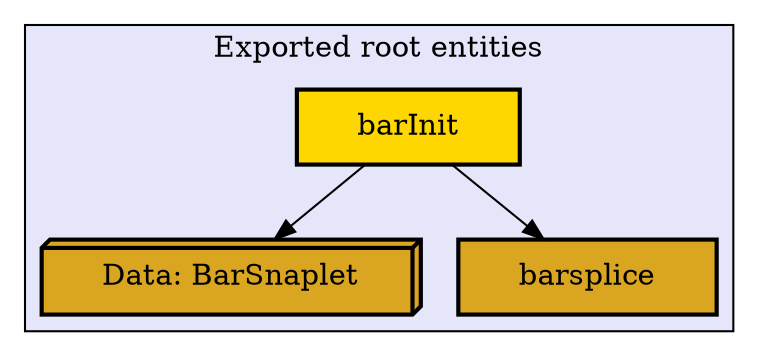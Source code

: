 digraph "Levels within Blackbox.BarSnaplet" {
    node [margin="0.4,0.1"
         ,style=filled];
    subgraph cluster_0 {
        graph [label="Exported root entities"
              ,style=filled
              ,fillcolor=lavender];
        1 [label="Data: BarSnaplet"
          ,shape=box3d
          ,fillcolor=goldenrod
          ,style="filled,bold"];
        3 [label=barInit
          ,shape=box
          ,fillcolor=gold
          ,style="filled,bold"];
        4 [label=barsplice
          ,shape=box
          ,fillcolor=goldenrod
          ,style="filled,bold"];
    }
    3 -> 1 [penwidth=1,color=black];
    3 -> 4 [penwidth=1,color=black];
}
